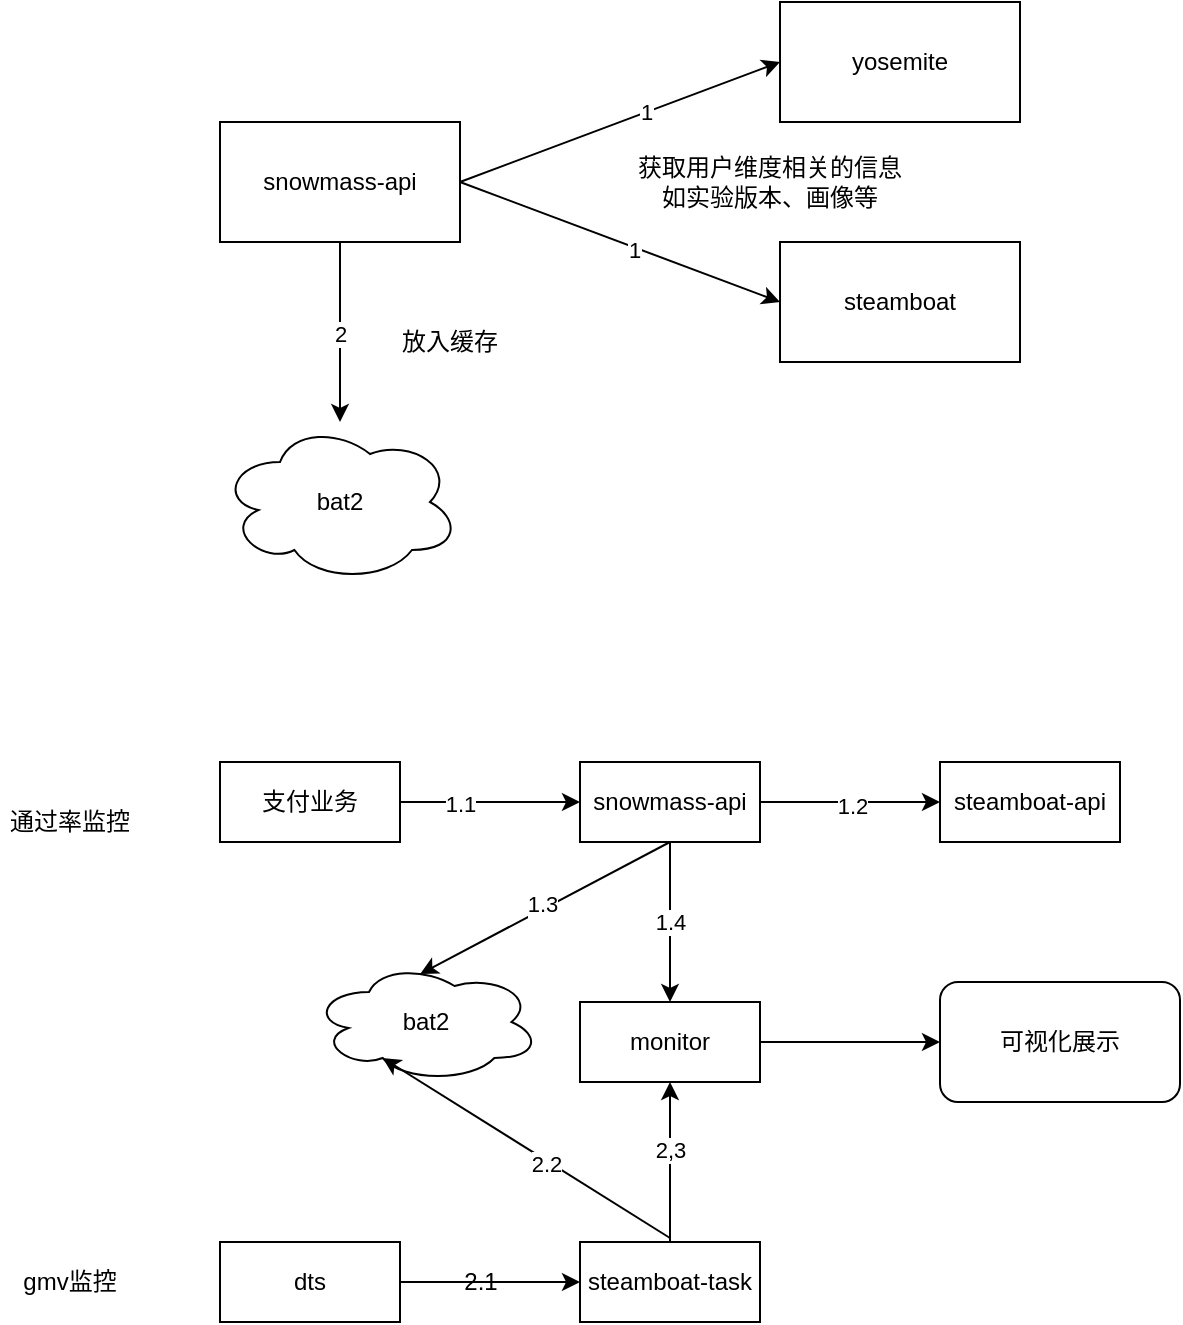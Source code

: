 <mxfile version="13.9.9" type="github" pages="2">
  <diagram id="Z-qMKyQLUfdNwotEitYn" name="Page-1">
    <mxGraphModel dx="1298" dy="809" grid="1" gridSize="10" guides="1" tooltips="1" connect="1" arrows="1" fold="1" page="1" pageScale="1" pageWidth="827" pageHeight="1169" math="0" shadow="0">
      <root>
        <mxCell id="0" />
        <mxCell id="1" parent="0" />
        <mxCell id="dGygHMlxwgr8LozLWv9H-12" style="edgeStyle=orthogonalEdgeStyle;rounded=0;orthogonalLoop=1;jettySize=auto;html=1;" parent="1" source="dGygHMlxwgr8LozLWv9H-1" target="dGygHMlxwgr8LozLWv9H-11" edge="1">
          <mxGeometry relative="1" as="geometry" />
        </mxCell>
        <mxCell id="dGygHMlxwgr8LozLWv9H-13" value="2" style="edgeLabel;html=1;align=center;verticalAlign=middle;resizable=0;points=[];" parent="dGygHMlxwgr8LozLWv9H-12" vertex="1" connectable="0">
          <mxGeometry x="0.022" relative="1" as="geometry">
            <mxPoint as="offset" />
          </mxGeometry>
        </mxCell>
        <mxCell id="dGygHMlxwgr8LozLWv9H-1" value="snowmass-api" style="rounded=0;whiteSpace=wrap;html=1;" parent="1" vertex="1">
          <mxGeometry x="120" y="120" width="120" height="60" as="geometry" />
        </mxCell>
        <mxCell id="dGygHMlxwgr8LozLWv9H-3" value="yosemite" style="rounded=0;whiteSpace=wrap;html=1;" parent="1" vertex="1">
          <mxGeometry x="400" y="60" width="120" height="60" as="geometry" />
        </mxCell>
        <mxCell id="dGygHMlxwgr8LozLWv9H-4" value="steamboat" style="rounded=0;whiteSpace=wrap;html=1;" parent="1" vertex="1">
          <mxGeometry x="400" y="180" width="120" height="60" as="geometry" />
        </mxCell>
        <mxCell id="dGygHMlxwgr8LozLWv9H-7" value="" style="endArrow=classic;html=1;exitX=1;exitY=0.5;exitDx=0;exitDy=0;entryX=0;entryY=0.5;entryDx=0;entryDy=0;" parent="1" source="dGygHMlxwgr8LozLWv9H-1" target="dGygHMlxwgr8LozLWv9H-3" edge="1">
          <mxGeometry width="50" height="50" relative="1" as="geometry">
            <mxPoint x="260" y="150" as="sourcePoint" />
            <mxPoint x="310" y="100" as="targetPoint" />
          </mxGeometry>
        </mxCell>
        <mxCell id="dGygHMlxwgr8LozLWv9H-9" value="1" style="edgeLabel;html=1;align=center;verticalAlign=middle;resizable=0;points=[];" parent="dGygHMlxwgr8LozLWv9H-7" vertex="1" connectable="0">
          <mxGeometry x="0.163" relative="1" as="geometry">
            <mxPoint as="offset" />
          </mxGeometry>
        </mxCell>
        <mxCell id="dGygHMlxwgr8LozLWv9H-8" value="" style="endArrow=classic;html=1;exitX=1;exitY=0.5;exitDx=0;exitDy=0;entryX=0;entryY=0.5;entryDx=0;entryDy=0;" parent="1" source="dGygHMlxwgr8LozLWv9H-1" target="dGygHMlxwgr8LozLWv9H-4" edge="1">
          <mxGeometry width="50" height="50" relative="1" as="geometry">
            <mxPoint x="260" y="190" as="sourcePoint" />
            <mxPoint x="310" y="140" as="targetPoint" />
          </mxGeometry>
        </mxCell>
        <mxCell id="dGygHMlxwgr8LozLWv9H-10" value="1" style="edgeLabel;html=1;align=center;verticalAlign=middle;resizable=0;points=[];" parent="dGygHMlxwgr8LozLWv9H-8" vertex="1" connectable="0">
          <mxGeometry x="0.093" y="-1" relative="1" as="geometry">
            <mxPoint as="offset" />
          </mxGeometry>
        </mxCell>
        <mxCell id="dGygHMlxwgr8LozLWv9H-11" value="bat2" style="ellipse;shape=cloud;whiteSpace=wrap;html=1;" parent="1" vertex="1">
          <mxGeometry x="120" y="270" width="120" height="80" as="geometry" />
        </mxCell>
        <mxCell id="dGygHMlxwgr8LozLWv9H-14" value="获取用户维度相关的信息&lt;br&gt;如实验版本、画像等" style="text;html=1;strokeColor=none;fillColor=none;align=center;verticalAlign=middle;whiteSpace=wrap;rounded=0;" parent="1" vertex="1">
          <mxGeometry x="320" y="140" width="150" height="20" as="geometry" />
        </mxCell>
        <mxCell id="dGygHMlxwgr8LozLWv9H-15" value="放入缓存" style="text;html=1;strokeColor=none;fillColor=none;align=center;verticalAlign=middle;whiteSpace=wrap;rounded=0;" parent="1" vertex="1">
          <mxGeometry x="200" y="220" width="70" height="20" as="geometry" />
        </mxCell>
        <mxCell id="dGygHMlxwgr8LozLWv9H-18" style="edgeStyle=orthogonalEdgeStyle;rounded=0;orthogonalLoop=1;jettySize=auto;html=1;entryX=0;entryY=0.5;entryDx=0;entryDy=0;" parent="1" source="dGygHMlxwgr8LozLWv9H-16" target="dGygHMlxwgr8LozLWv9H-17" edge="1">
          <mxGeometry relative="1" as="geometry" />
        </mxCell>
        <mxCell id="dGygHMlxwgr8LozLWv9H-22" value="1.1" style="edgeLabel;html=1;align=center;verticalAlign=middle;resizable=0;points=[];" parent="dGygHMlxwgr8LozLWv9H-18" vertex="1" connectable="0">
          <mxGeometry x="-0.333" y="-1" relative="1" as="geometry">
            <mxPoint as="offset" />
          </mxGeometry>
        </mxCell>
        <mxCell id="dGygHMlxwgr8LozLWv9H-16" value="支付业务" style="rounded=0;whiteSpace=wrap;html=1;" parent="1" vertex="1">
          <mxGeometry x="120" y="440" width="90" height="40" as="geometry" />
        </mxCell>
        <mxCell id="dGygHMlxwgr8LozLWv9H-21" style="edgeStyle=orthogonalEdgeStyle;rounded=0;orthogonalLoop=1;jettySize=auto;html=1;entryX=0;entryY=0.5;entryDx=0;entryDy=0;" parent="1" source="dGygHMlxwgr8LozLWv9H-17" target="dGygHMlxwgr8LozLWv9H-19" edge="1">
          <mxGeometry relative="1" as="geometry" />
        </mxCell>
        <mxCell id="dGygHMlxwgr8LozLWv9H-23" value="1.2" style="edgeLabel;html=1;align=center;verticalAlign=middle;resizable=0;points=[];" parent="dGygHMlxwgr8LozLWv9H-21" vertex="1" connectable="0">
          <mxGeometry x="0.022" y="-2" relative="1" as="geometry">
            <mxPoint as="offset" />
          </mxGeometry>
        </mxCell>
        <mxCell id="dGygHMlxwgr8LozLWv9H-29" value="1.4" style="edgeStyle=orthogonalEdgeStyle;rounded=0;orthogonalLoop=1;jettySize=auto;html=1;entryX=0.5;entryY=0;entryDx=0;entryDy=0;" parent="1" source="dGygHMlxwgr8LozLWv9H-17" target="dGygHMlxwgr8LozLWv9H-28" edge="1">
          <mxGeometry relative="1" as="geometry" />
        </mxCell>
        <mxCell id="dGygHMlxwgr8LozLWv9H-17" value="snowmass-api" style="rounded=0;whiteSpace=wrap;html=1;" parent="1" vertex="1">
          <mxGeometry x="300" y="440" width="90" height="40" as="geometry" />
        </mxCell>
        <mxCell id="dGygHMlxwgr8LozLWv9H-19" value="steamboat-api" style="rounded=0;whiteSpace=wrap;html=1;" parent="1" vertex="1">
          <mxGeometry x="480" y="440" width="90" height="40" as="geometry" />
        </mxCell>
        <mxCell id="dGygHMlxwgr8LozLWv9H-24" value="bat2" style="ellipse;shape=cloud;whiteSpace=wrap;html=1;" parent="1" vertex="1">
          <mxGeometry x="166" y="540" width="114" height="60" as="geometry" />
        </mxCell>
        <mxCell id="dGygHMlxwgr8LozLWv9H-26" value="" style="endArrow=classic;html=1;exitX=0.5;exitY=1;exitDx=0;exitDy=0;entryX=0.474;entryY=0.1;entryDx=0;entryDy=0;entryPerimeter=0;" parent="1" source="dGygHMlxwgr8LozLWv9H-17" target="dGygHMlxwgr8LozLWv9H-24" edge="1">
          <mxGeometry width="50" height="50" relative="1" as="geometry">
            <mxPoint x="380" y="530" as="sourcePoint" />
            <mxPoint x="430" y="480" as="targetPoint" />
          </mxGeometry>
        </mxCell>
        <mxCell id="dGygHMlxwgr8LozLWv9H-27" value="1.3" style="edgeLabel;html=1;align=center;verticalAlign=middle;resizable=0;points=[];" parent="dGygHMlxwgr8LozLWv9H-26" vertex="1" connectable="0">
          <mxGeometry x="0.01" y="-3" relative="1" as="geometry">
            <mxPoint as="offset" />
          </mxGeometry>
        </mxCell>
        <mxCell id="dGygHMlxwgr8LozLWv9H-35" style="edgeStyle=orthogonalEdgeStyle;rounded=0;orthogonalLoop=1;jettySize=auto;html=1;" parent="1" source="dGygHMlxwgr8LozLWv9H-28" edge="1">
          <mxGeometry relative="1" as="geometry">
            <mxPoint x="480" y="580" as="targetPoint" />
          </mxGeometry>
        </mxCell>
        <mxCell id="dGygHMlxwgr8LozLWv9H-28" value="monitor" style="rounded=0;whiteSpace=wrap;html=1;" parent="1" vertex="1">
          <mxGeometry x="300" y="560" width="90" height="40" as="geometry" />
        </mxCell>
        <mxCell id="dGygHMlxwgr8LozLWv9H-32" style="edgeStyle=orthogonalEdgeStyle;rounded=0;orthogonalLoop=1;jettySize=auto;html=1;entryX=0;entryY=0.5;entryDx=0;entryDy=0;" parent="1" source="dGygHMlxwgr8LozLWv9H-30" target="dGygHMlxwgr8LozLWv9H-31" edge="1">
          <mxGeometry relative="1" as="geometry" />
        </mxCell>
        <mxCell id="dGygHMlxwgr8LozLWv9H-30" value="dts" style="rounded=0;whiteSpace=wrap;html=1;" parent="1" vertex="1">
          <mxGeometry x="120" y="680" width="90" height="40" as="geometry" />
        </mxCell>
        <mxCell id="dGygHMlxwgr8LozLWv9H-34" style="edgeStyle=orthogonalEdgeStyle;rounded=0;orthogonalLoop=1;jettySize=auto;html=1;entryX=0.5;entryY=1;entryDx=0;entryDy=0;" parent="1" source="dGygHMlxwgr8LozLWv9H-31" target="dGygHMlxwgr8LozLWv9H-28" edge="1">
          <mxGeometry relative="1" as="geometry" />
        </mxCell>
        <mxCell id="dGygHMlxwgr8LozLWv9H-43" value="2,3" style="edgeLabel;html=1;align=center;verticalAlign=middle;resizable=0;points=[];" parent="dGygHMlxwgr8LozLWv9H-34" vertex="1" connectable="0">
          <mxGeometry x="0.15" relative="1" as="geometry">
            <mxPoint as="offset" />
          </mxGeometry>
        </mxCell>
        <mxCell id="dGygHMlxwgr8LozLWv9H-31" value="steamboat-task" style="rounded=0;whiteSpace=wrap;html=1;" parent="1" vertex="1">
          <mxGeometry x="300" y="680" width="90" height="40" as="geometry" />
        </mxCell>
        <mxCell id="dGygHMlxwgr8LozLWv9H-33" value="" style="endArrow=classic;html=1;entryX=0.31;entryY=0.8;entryDx=0;entryDy=0;entryPerimeter=0;" parent="1" target="dGygHMlxwgr8LozLWv9H-24" edge="1">
          <mxGeometry width="50" height="50" relative="1" as="geometry">
            <mxPoint x="345" y="678" as="sourcePoint" />
            <mxPoint x="480" y="600" as="targetPoint" />
          </mxGeometry>
        </mxCell>
        <mxCell id="dGygHMlxwgr8LozLWv9H-42" value="2.2" style="edgeLabel;html=1;align=center;verticalAlign=middle;resizable=0;points=[];" parent="dGygHMlxwgr8LozLWv9H-33" vertex="1" connectable="0">
          <mxGeometry x="-0.142" y="1" relative="1" as="geometry">
            <mxPoint as="offset" />
          </mxGeometry>
        </mxCell>
        <mxCell id="dGygHMlxwgr8LozLWv9H-36" value="可视化展示" style="rounded=1;whiteSpace=wrap;html=1;" parent="1" vertex="1">
          <mxGeometry x="480" y="550" width="120" height="60" as="geometry" />
        </mxCell>
        <mxCell id="dGygHMlxwgr8LozLWv9H-37" value="通过率监控" style="text;html=1;strokeColor=none;fillColor=none;align=center;verticalAlign=middle;whiteSpace=wrap;rounded=0;" parent="1" vertex="1">
          <mxGeometry x="10" y="460" width="70" height="20" as="geometry" />
        </mxCell>
        <mxCell id="dGygHMlxwgr8LozLWv9H-39" value="gmv监控" style="text;html=1;strokeColor=none;fillColor=none;align=center;verticalAlign=middle;whiteSpace=wrap;rounded=0;" parent="1" vertex="1">
          <mxGeometry x="10" y="690" width="70" height="20" as="geometry" />
        </mxCell>
        <mxCell id="dGygHMlxwgr8LozLWv9H-40" value="2.1" style="text;html=1;align=center;verticalAlign=middle;resizable=0;points=[];autosize=1;" parent="1" vertex="1">
          <mxGeometry x="235" y="690" width="30" height="20" as="geometry" />
        </mxCell>
      </root>
    </mxGraphModel>
  </diagram>
  <diagram id="cPCHYTLgLQ9s1Z2yON7g" name="Page-2">
    <mxGraphModel dx="1298" dy="809" grid="1" gridSize="10" guides="1" tooltips="1" connect="1" arrows="1" fold="1" page="1" pageScale="1" pageWidth="827" pageHeight="1169" math="0" shadow="0">
      <root>
        <mxCell id="_IwR5EXdx1RYYRNNZ9t2-0" />
        <mxCell id="_IwR5EXdx1RYYRNNZ9t2-1" parent="_IwR5EXdx1RYYRNNZ9t2-0" />
        <mxCell id="_IwR5EXdx1RYYRNNZ9t2-2" value="Thread" style="rounded=0;whiteSpace=wrap;html=1;" vertex="1" parent="_IwR5EXdx1RYYRNNZ9t2-1">
          <mxGeometry x="40" y="160" width="120" height="40" as="geometry" />
        </mxCell>
        <mxCell id="_IwR5EXdx1RYYRNNZ9t2-3" value="thread1" style="rounded=0;whiteSpace=wrap;html=1;" vertex="1" parent="_IwR5EXdx1RYYRNNZ9t2-1">
          <mxGeometry x="200" y="120" width="120" height="40" as="geometry" />
        </mxCell>
        <mxCell id="_IwR5EXdx1RYYRNNZ9t2-4" value="thread2" style="rounded=0;whiteSpace=wrap;html=1;" vertex="1" parent="_IwR5EXdx1RYYRNNZ9t2-1">
          <mxGeometry x="200" y="200" width="120" height="40" as="geometry" />
        </mxCell>
        <mxCell id="_IwR5EXdx1RYYRNNZ9t2-6" value="" style="endArrow=classic;html=1;exitX=1;exitY=0.5;exitDx=0;exitDy=0;" edge="1" parent="_IwR5EXdx1RYYRNNZ9t2-1" source="_IwR5EXdx1RYYRNNZ9t2-2">
          <mxGeometry width="50" height="50" relative="1" as="geometry">
            <mxPoint x="150" y="190" as="sourcePoint" />
            <mxPoint x="200" y="140" as="targetPoint" />
          </mxGeometry>
        </mxCell>
        <mxCell id="_IwR5EXdx1RYYRNNZ9t2-7" value="" style="endArrow=classic;html=1;exitX=1;exitY=0.5;exitDx=0;exitDy=0;" edge="1" parent="_IwR5EXdx1RYYRNNZ9t2-1" source="_IwR5EXdx1RYYRNNZ9t2-2">
          <mxGeometry width="50" height="50" relative="1" as="geometry">
            <mxPoint x="160" y="190" as="sourcePoint" />
            <mxPoint x="200" y="220" as="targetPoint" />
          </mxGeometry>
        </mxCell>
        <mxCell id="_IwR5EXdx1RYYRNNZ9t2-8" value="threadLocals" style="rounded=0;whiteSpace=wrap;html=1;" vertex="1" parent="_IwR5EXdx1RYYRNNZ9t2-1">
          <mxGeometry x="380" y="120" width="120" height="40" as="geometry" />
        </mxCell>
        <mxCell id="_IwR5EXdx1RYYRNNZ9t2-9" value="" style="endArrow=classic;html=1;entryX=0;entryY=0.5;entryDx=0;entryDy=0;exitX=1;exitY=0.5;exitDx=0;exitDy=0;" edge="1" parent="_IwR5EXdx1RYYRNNZ9t2-1" source="_IwR5EXdx1RYYRNNZ9t2-3" target="_IwR5EXdx1RYYRNNZ9t2-8">
          <mxGeometry width="50" height="50" relative="1" as="geometry">
            <mxPoint x="360" y="320" as="sourcePoint" />
            <mxPoint x="410" y="270" as="targetPoint" />
          </mxGeometry>
        </mxCell>
        <mxCell id="_IwR5EXdx1RYYRNNZ9t2-10" value="key:threadLocal1&lt;br&gt;value:XXX" style="rounded=0;whiteSpace=wrap;html=1;" vertex="1" parent="_IwR5EXdx1RYYRNNZ9t2-1">
          <mxGeometry x="560" y="50" width="120" height="60" as="geometry" />
        </mxCell>
        <mxCell id="_IwR5EXdx1RYYRNNZ9t2-11" value="key:threadLocal2&lt;br&gt;value:XXX" style="rounded=0;whiteSpace=wrap;html=1;" vertex="1" parent="_IwR5EXdx1RYYRNNZ9t2-1">
          <mxGeometry x="560" y="160" width="120" height="60" as="geometry" />
        </mxCell>
        <mxCell id="_IwR5EXdx1RYYRNNZ9t2-12" value="" style="endArrow=classic;html=1;entryX=0;entryY=0.5;entryDx=0;entryDy=0;exitX=1;exitY=0.5;exitDx=0;exitDy=0;" edge="1" parent="_IwR5EXdx1RYYRNNZ9t2-1" source="_IwR5EXdx1RYYRNNZ9t2-8" target="_IwR5EXdx1RYYRNNZ9t2-10">
          <mxGeometry width="50" height="50" relative="1" as="geometry">
            <mxPoint x="470" y="250" as="sourcePoint" />
            <mxPoint x="520" y="200" as="targetPoint" />
          </mxGeometry>
        </mxCell>
        <mxCell id="_IwR5EXdx1RYYRNNZ9t2-13" value="" style="endArrow=classic;html=1;entryX=0;entryY=0.5;entryDx=0;entryDy=0;exitX=1;exitY=0.5;exitDx=0;exitDy=0;" edge="1" parent="_IwR5EXdx1RYYRNNZ9t2-1" source="_IwR5EXdx1RYYRNNZ9t2-8" target="_IwR5EXdx1RYYRNNZ9t2-11">
          <mxGeometry width="50" height="50" relative="1" as="geometry">
            <mxPoint x="440" y="280" as="sourcePoint" />
            <mxPoint x="500" y="210" as="targetPoint" />
          </mxGeometry>
        </mxCell>
      </root>
    </mxGraphModel>
  </diagram>
</mxfile>
